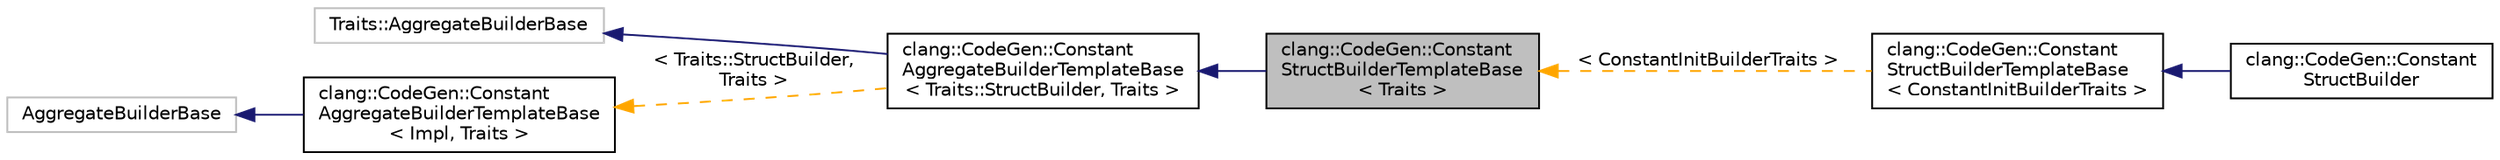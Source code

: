 digraph "clang::CodeGen::ConstantStructBuilderTemplateBase&lt; Traits &gt;"
{
 // LATEX_PDF_SIZE
  bgcolor="transparent";
  edge [fontname="Helvetica",fontsize="10",labelfontname="Helvetica",labelfontsize="10"];
  node [fontname="Helvetica",fontsize="10",shape=record];
  rankdir="LR";
  Node1 [label="clang::CodeGen::Constant\lStructBuilderTemplateBase\l\< Traits \>",height=0.2,width=0.4,color="black", fillcolor="grey75", style="filled", fontcolor="black",tooltip="A template class designed to allow other frontends to easily customize the builder classes used by Co..."];
  Node2 -> Node1 [dir="back",color="midnightblue",fontsize="10",style="solid",fontname="Helvetica"];
  Node2 [label="clang::CodeGen::Constant\lAggregateBuilderTemplateBase\l\< Traits::StructBuilder, Traits \>",height=0.2,width=0.4,color="black",URL="$classclang_1_1CodeGen_1_1ConstantAggregateBuilderTemplateBase.html",tooltip=" "];
  Node3 -> Node2 [dir="back",color="midnightblue",fontsize="10",style="solid",fontname="Helvetica"];
  Node3 [label="Traits::AggregateBuilderBase",height=0.2,width=0.4,color="grey75",tooltip=" "];
  Node4 -> Node2 [dir="back",color="orange",fontsize="10",style="dashed",label=" \< Traits::StructBuilder,\l Traits \>" ,fontname="Helvetica"];
  Node4 [label="clang::CodeGen::Constant\lAggregateBuilderTemplateBase\l\< Impl, Traits \>",height=0.2,width=0.4,color="black",URL="$classclang_1_1CodeGen_1_1ConstantAggregateBuilderTemplateBase.html",tooltip=" "];
  Node5 -> Node4 [dir="back",color="midnightblue",fontsize="10",style="solid",fontname="Helvetica"];
  Node5 [label="AggregateBuilderBase",height=0.2,width=0.4,color="grey75",tooltip=" "];
  Node1 -> Node6 [dir="back",color="orange",fontsize="10",style="dashed",label=" \< ConstantInitBuilderTraits \>" ,fontname="Helvetica"];
  Node6 [label="clang::CodeGen::Constant\lStructBuilderTemplateBase\l\< ConstantInitBuilderTraits \>",height=0.2,width=0.4,color="black",URL="$classclang_1_1CodeGen_1_1ConstantStructBuilderTemplateBase.html",tooltip=" "];
  Node6 -> Node7 [dir="back",color="midnightblue",fontsize="10",style="solid",fontname="Helvetica"];
  Node7 [label="clang::CodeGen::Constant\lStructBuilder",height=0.2,width=0.4,color="black",URL="$classclang_1_1CodeGen_1_1ConstantStructBuilder.html",tooltip="A helper class of ConstantInitBuilder, used for building constant struct initializers."];
}
